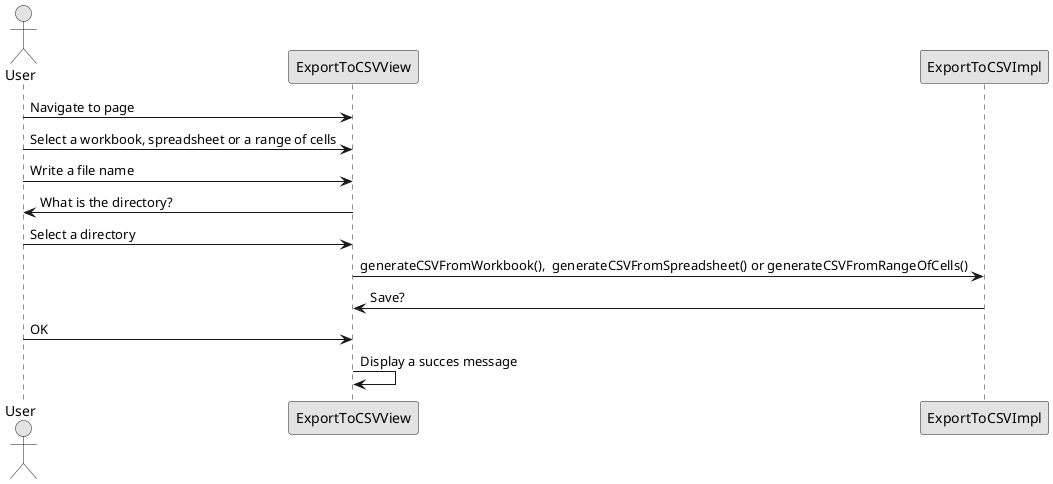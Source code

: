 @startuml
skinparam monochrome true
skinparam packageStyle rect
skinparam defaultFontName FG Virgil
skinparam shadowing false

actor User

User -> ExportToCSVView : Navigate to page
User -> ExportToCSVView : Select a workbook, spreadsheet or a range of cells
User -> ExportToCSVView : Write a file name
ExportToCSVView -> User : What is the directory?
User -> ExportToCSVView : Select a directory
ExportToCSVView -> ExportToCSVImpl : generateCSVFromWorkbook(),  generateCSVFromSpreadsheet() or generateCSVFromRangeOfCells()
ExportToCSVImpl -> ExportToCSVView : Save?
User -> ExportToCSVView : OK
ExportToCSVView -> ExportToCSVView : Display a succes message

@enduml
